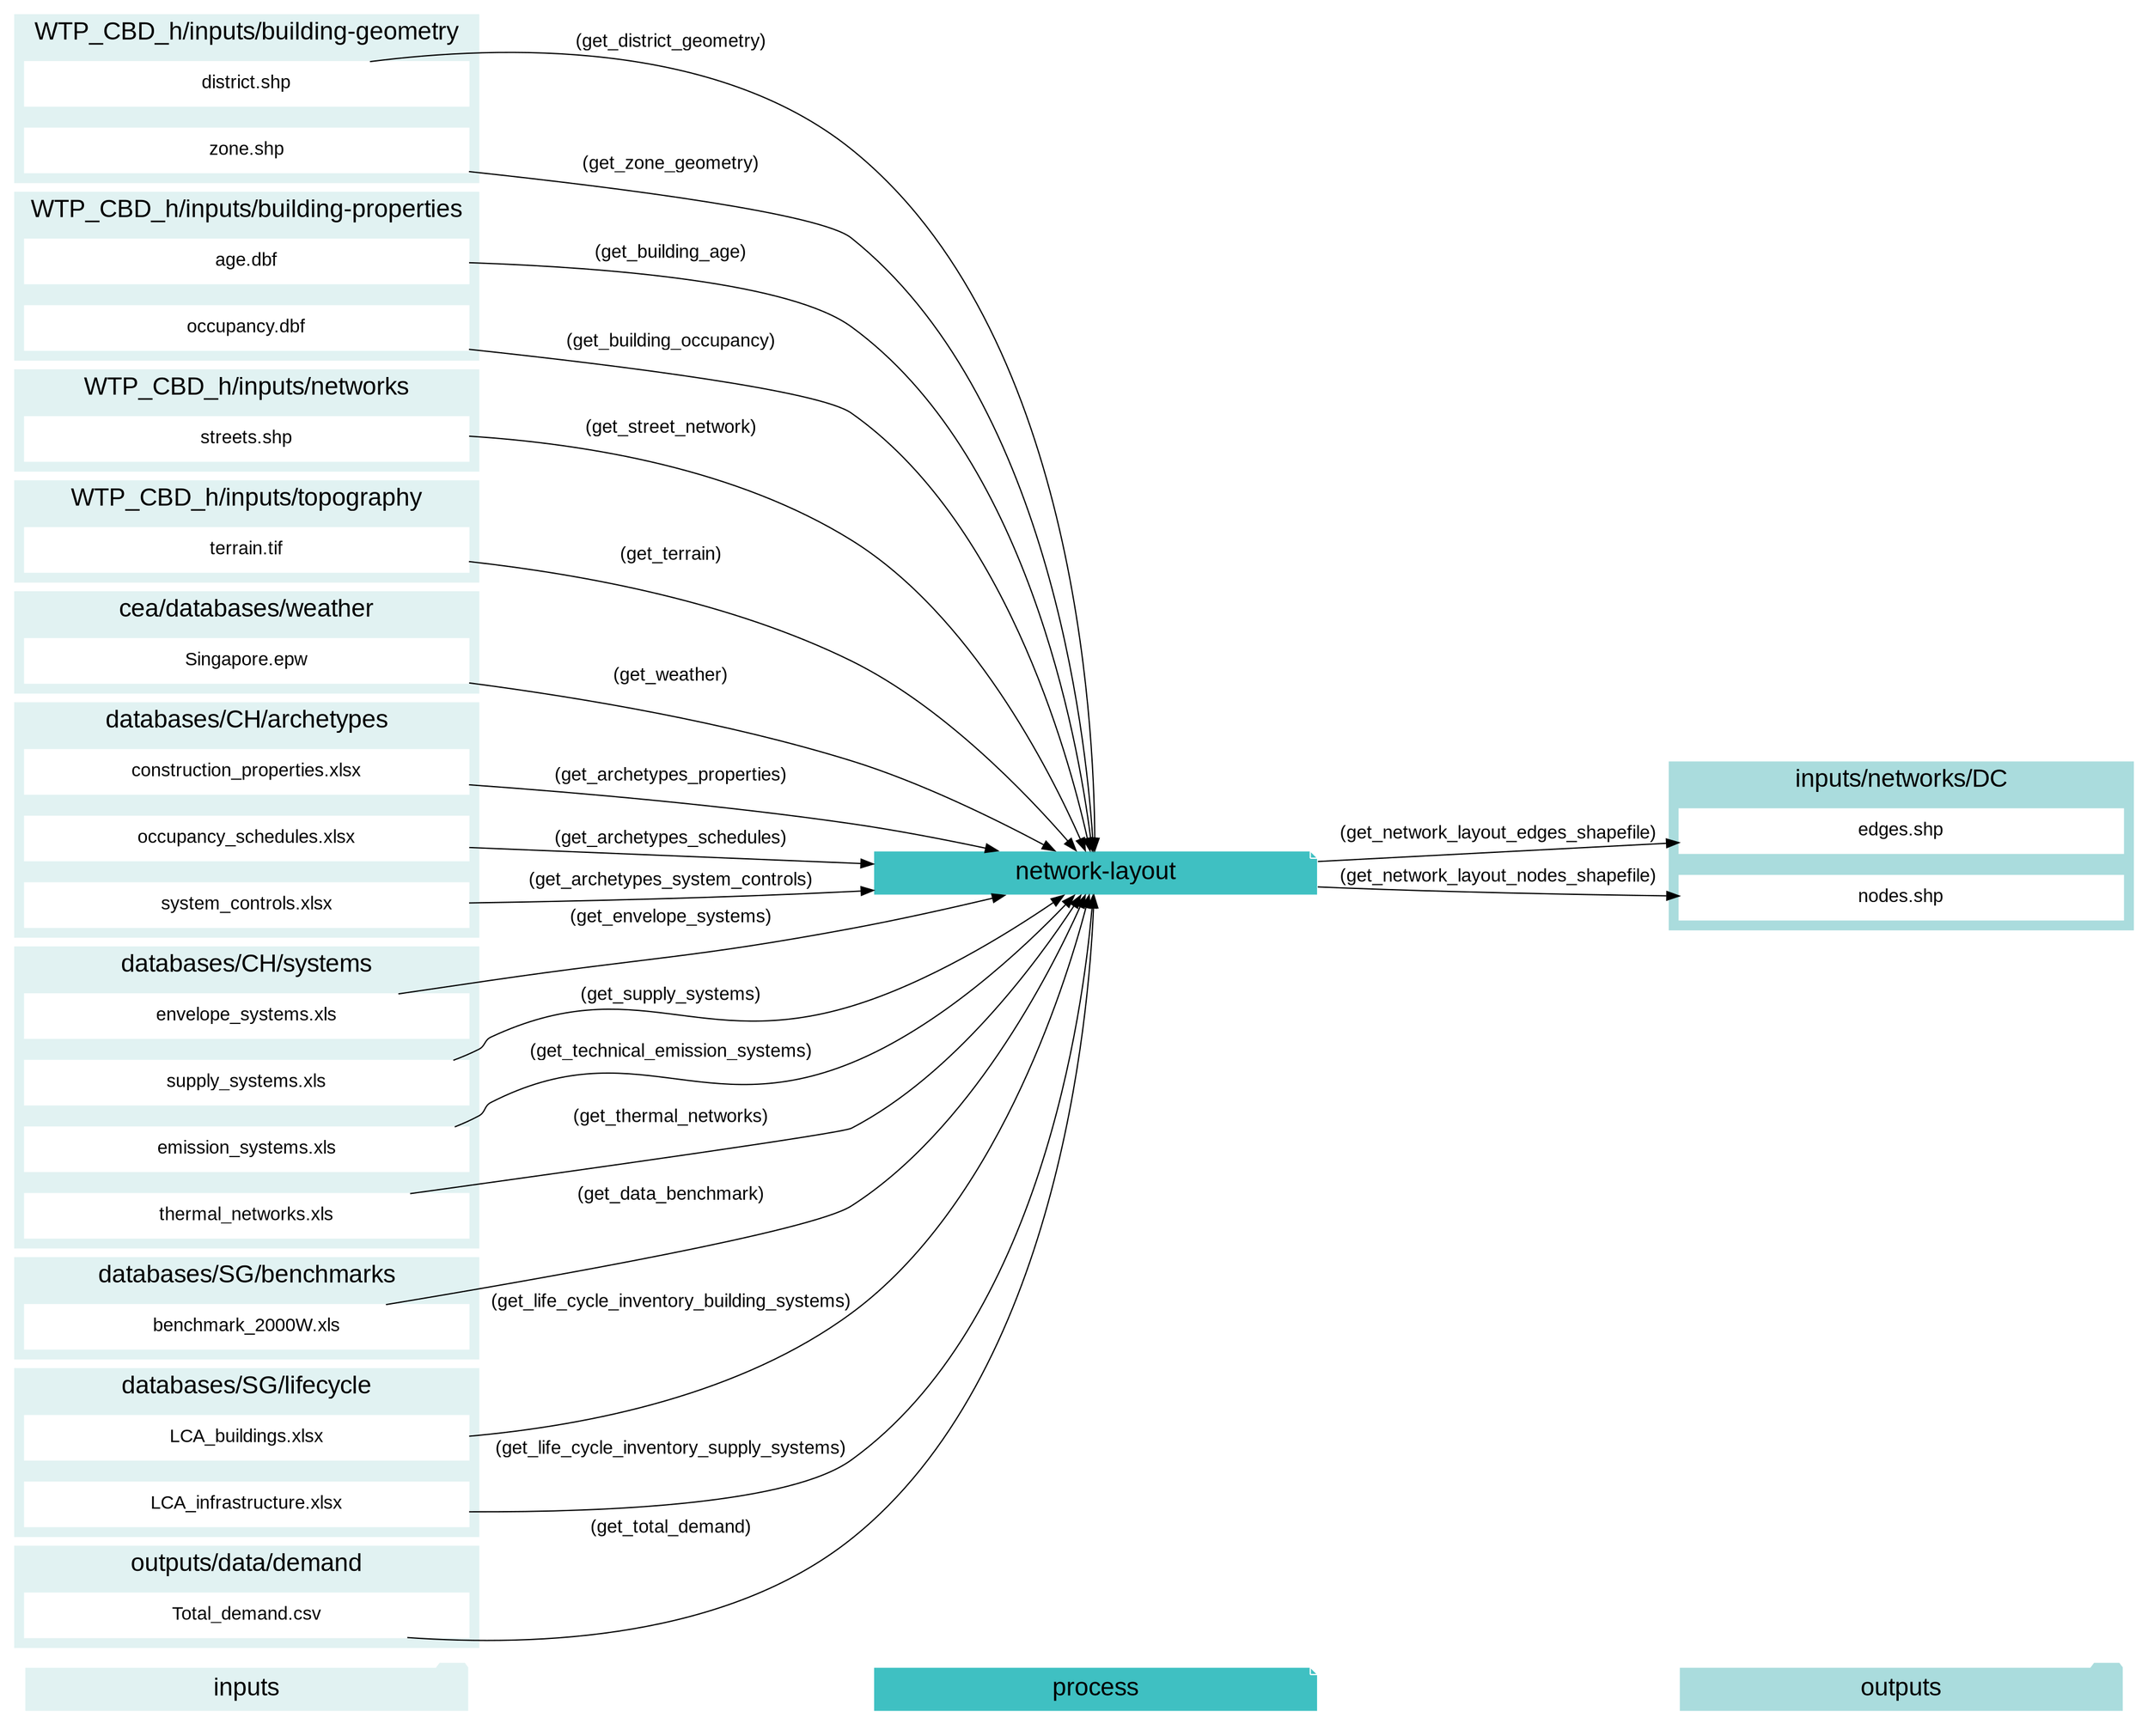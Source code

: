 digraph trace_inputlocator {
    rankdir="LR";
    graph [overlap=false, fontname=arial];
    node [shape=box, style=filled, color=white, fontsize=15, fontname=arial, fixedsize=true, width=5];
    edge [fontname=arial, fontsize = 15]
    newrank=true
    subgraph cluster_legend {
    fontsize=25
    style=invis
    "process"[style=filled, fillcolor="#3FC0C2", shape=note, fontsize=20, fontname="arial"]
    "inputs" [style=filled, shape=folder, color=white, fillcolor="#E1F2F2", fontsize=20]
    "outputs"[style=filled, shape=folder, color=white, fillcolor="#aadcdd", fontsize=20]
    "inputs"->"process"[style=invis]
    "process"->"outputs"[style=invis]
    }
    "network-layout"[style=filled, color=white, fillcolor="#3FC0C2", shape=note, fontsize=20, fontname=arial];
    subgraph cluster_0_in {
        style = filled;
        color = "#E1F2F2";
        fontsize = 20;
        rank=same;
        label="WTP_CBD_h/inputs/building-geometry";
        "district.shp"
        "zone.shp"
    }
    subgraph cluster_1_in {
        style = filled;
        color = "#E1F2F2";
        fontsize = 20;
        rank=same;
        label="WTP_CBD_h/inputs/building-properties";
        "age.dbf"
        "occupancy.dbf"
    }
    subgraph cluster_2_in {
        style = filled;
        color = "#E1F2F2";
        fontsize = 20;
        rank=same;
        label="WTP_CBD_h/inputs/networks";
        "streets.shp"
    }
    subgraph cluster_3_in {
        style = filled;
        color = "#E1F2F2";
        fontsize = 20;
        rank=same;
        label="WTP_CBD_h/inputs/topography";
        "terrain.tif"
    }
    subgraph cluster_4_in {
        style = filled;
        color = "#E1F2F2";
        fontsize = 20;
        rank=same;
        label="cea/databases/weather";
        "Singapore.epw"
    }
    subgraph cluster_5_in {
        style = filled;
        color = "#E1F2F2";
        fontsize = 20;
        rank=same;
        label="databases/CH/archetypes";
        "construction_properties.xlsx"
        "occupancy_schedules.xlsx"
        "system_controls.xlsx"
    }
    subgraph cluster_6_in {
        style = filled;
        color = "#E1F2F2";
        fontsize = 20;
        rank=same;
        label="databases/CH/systems";
        "envelope_systems.xls"
        "supply_systems.xls"
        "emission_systems.xls"
        "thermal_networks.xls"
    }
    subgraph cluster_7_in {
        style = filled;
        color = "#E1F2F2";
        fontsize = 20;
        rank=same;
        label="databases/SG/benchmarks";
        "benchmark_2000W.xls"
    }
    subgraph cluster_8_in {
        style = filled;
        color = "#E1F2F2";
        fontsize = 20;
        rank=same;
        label="databases/SG/lifecycle";
        "LCA_buildings.xlsx"
        "LCA_infrastructure.xlsx"
    }
    subgraph cluster_9_out {
        style = filled;
        color = "#aadcdd";
        fontsize = 20;
        rank=same;
        label="inputs/networks/DC";
        "edges.shp"
        "nodes.shp"
    }
    subgraph cluster_10_in {
        style = filled;
        color = "#E1F2F2";
        fontsize = 20;
        rank=same;
        label="outputs/data/demand";
        "Total_demand.csv"
    }
    "construction_properties.xlsx" -> "network-layout"[label="(get_archetypes_properties)"]
    "occupancy_schedules.xlsx" -> "network-layout"[label="(get_archetypes_schedules)"]
    "system_controls.xlsx" -> "network-layout"[label="(get_archetypes_system_controls)"]
    "age.dbf" -> "network-layout"[label="(get_building_age)"]
    "occupancy.dbf" -> "network-layout"[label="(get_building_occupancy)"]
    "benchmark_2000W.xls" -> "network-layout"[label="(get_data_benchmark)"]
    "district.shp" -> "network-layout"[label="(get_district_geometry)"]
    "envelope_systems.xls" -> "network-layout"[label="(get_envelope_systems)"]
    "LCA_buildings.xlsx" -> "network-layout"[label="(get_life_cycle_inventory_building_systems)"]
    "LCA_infrastructure.xlsx" -> "network-layout"[label="(get_life_cycle_inventory_supply_systems)"]
    "streets.shp" -> "network-layout"[label="(get_street_network)"]
    "supply_systems.xls" -> "network-layout"[label="(get_supply_systems)"]
    "emission_systems.xls" -> "network-layout"[label="(get_technical_emission_systems)"]
    "terrain.tif" -> "network-layout"[label="(get_terrain)"]
    "thermal_networks.xls" -> "network-layout"[label="(get_thermal_networks)"]
    "Total_demand.csv" -> "network-layout"[label="(get_total_demand)"]
    "Singapore.epw" -> "network-layout"[label="(get_weather)"]
    "zone.shp" -> "network-layout"[label="(get_zone_geometry)"]
    "network-layout" -> "edges.shp"[label="(get_network_layout_edges_shapefile)"]
    "network-layout" -> "nodes.shp"[label="(get_network_layout_nodes_shapefile)"]
    }